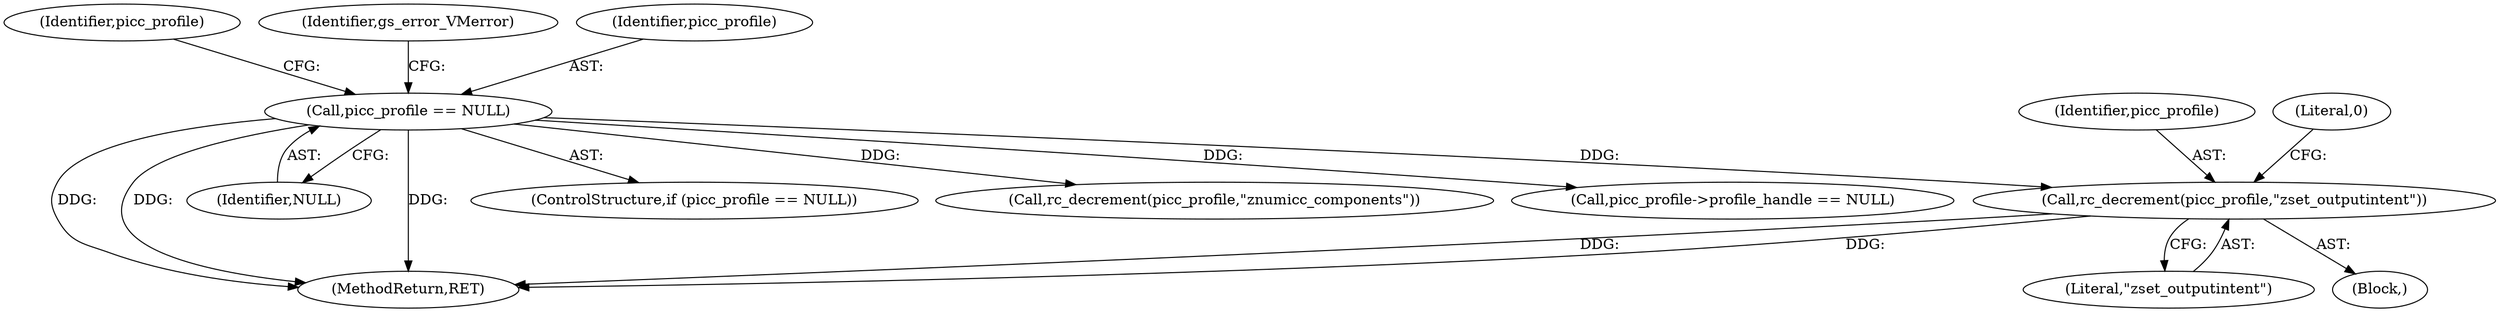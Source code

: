 digraph "0_ghostscript_67d760ab775dae4efe803b5944b0439aa3c0b04a_0@pointer" {
"1000262" [label="(Call,rc_decrement(picc_profile,\"zset_outputintent\"))"];
"1000174" [label="(Call,picc_profile == NULL)"];
"1000264" [label="(Literal,\"zset_outputintent\")"];
"1000200" [label="(Call,picc_profile->profile_handle == NULL)"];
"1000262" [label="(Call,rc_decrement(picc_profile,\"zset_outputintent\"))"];
"1000183" [label="(Identifier,picc_profile)"];
"1000176" [label="(Identifier,NULL)"];
"1000263" [label="(Identifier,picc_profile)"];
"1000267" [label="(MethodReturn,RET)"];
"1000173" [label="(ControlStructure,if (picc_profile == NULL))"];
"1000206" [label="(Call,rc_decrement(picc_profile,\"znumicc_components\"))"];
"1000266" [label="(Literal,0)"];
"1000103" [label="(Block,)"];
"1000179" [label="(Identifier,gs_error_VMerror)"];
"1000174" [label="(Call,picc_profile == NULL)"];
"1000175" [label="(Identifier,picc_profile)"];
"1000262" -> "1000103"  [label="AST: "];
"1000262" -> "1000264"  [label="CFG: "];
"1000263" -> "1000262"  [label="AST: "];
"1000264" -> "1000262"  [label="AST: "];
"1000266" -> "1000262"  [label="CFG: "];
"1000262" -> "1000267"  [label="DDG: "];
"1000262" -> "1000267"  [label="DDG: "];
"1000174" -> "1000262"  [label="DDG: "];
"1000174" -> "1000173"  [label="AST: "];
"1000174" -> "1000176"  [label="CFG: "];
"1000175" -> "1000174"  [label="AST: "];
"1000176" -> "1000174"  [label="AST: "];
"1000179" -> "1000174"  [label="CFG: "];
"1000183" -> "1000174"  [label="CFG: "];
"1000174" -> "1000267"  [label="DDG: "];
"1000174" -> "1000267"  [label="DDG: "];
"1000174" -> "1000267"  [label="DDG: "];
"1000174" -> "1000200"  [label="DDG: "];
"1000174" -> "1000206"  [label="DDG: "];
}
